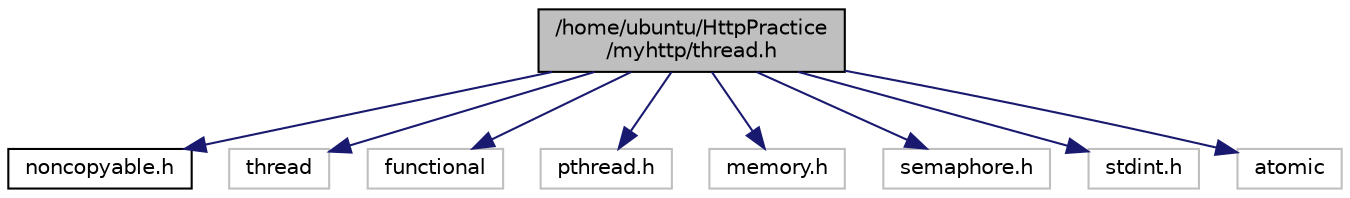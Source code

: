 digraph "/home/ubuntu/HttpPractice/myhttp/thread.h"
{
 // LATEX_PDF_SIZE
  edge [fontname="Helvetica",fontsize="10",labelfontname="Helvetica",labelfontsize="10"];
  node [fontname="Helvetica",fontsize="10",shape=record];
  Node1 [label="/home/ubuntu/HttpPractice\l/myhttp/thread.h",height=0.2,width=0.4,color="black", fillcolor="grey75", style="filled", fontcolor="black",tooltip="线程与互斥量的封装"];
  Node1 -> Node2 [color="midnightblue",fontsize="10",style="solid",fontname="Helvetica"];
  Node2 [label="noncopyable.h",height=0.2,width=0.4,color="black", fillcolor="white", style="filled",URL="$noncopyable_8h_source.html",tooltip=" "];
  Node1 -> Node3 [color="midnightblue",fontsize="10",style="solid",fontname="Helvetica"];
  Node3 [label="thread",height=0.2,width=0.4,color="grey75", fillcolor="white", style="filled",tooltip=" "];
  Node1 -> Node4 [color="midnightblue",fontsize="10",style="solid",fontname="Helvetica"];
  Node4 [label="functional",height=0.2,width=0.4,color="grey75", fillcolor="white", style="filled",tooltip=" "];
  Node1 -> Node5 [color="midnightblue",fontsize="10",style="solid",fontname="Helvetica"];
  Node5 [label="pthread.h",height=0.2,width=0.4,color="grey75", fillcolor="white", style="filled",tooltip=" "];
  Node1 -> Node6 [color="midnightblue",fontsize="10",style="solid",fontname="Helvetica"];
  Node6 [label="memory.h",height=0.2,width=0.4,color="grey75", fillcolor="white", style="filled",tooltip=" "];
  Node1 -> Node7 [color="midnightblue",fontsize="10",style="solid",fontname="Helvetica"];
  Node7 [label="semaphore.h",height=0.2,width=0.4,color="grey75", fillcolor="white", style="filled",tooltip=" "];
  Node1 -> Node8 [color="midnightblue",fontsize="10",style="solid",fontname="Helvetica"];
  Node8 [label="stdint.h",height=0.2,width=0.4,color="grey75", fillcolor="white", style="filled",tooltip=" "];
  Node1 -> Node9 [color="midnightblue",fontsize="10",style="solid",fontname="Helvetica"];
  Node9 [label="atomic",height=0.2,width=0.4,color="grey75", fillcolor="white", style="filled",tooltip=" "];
}
